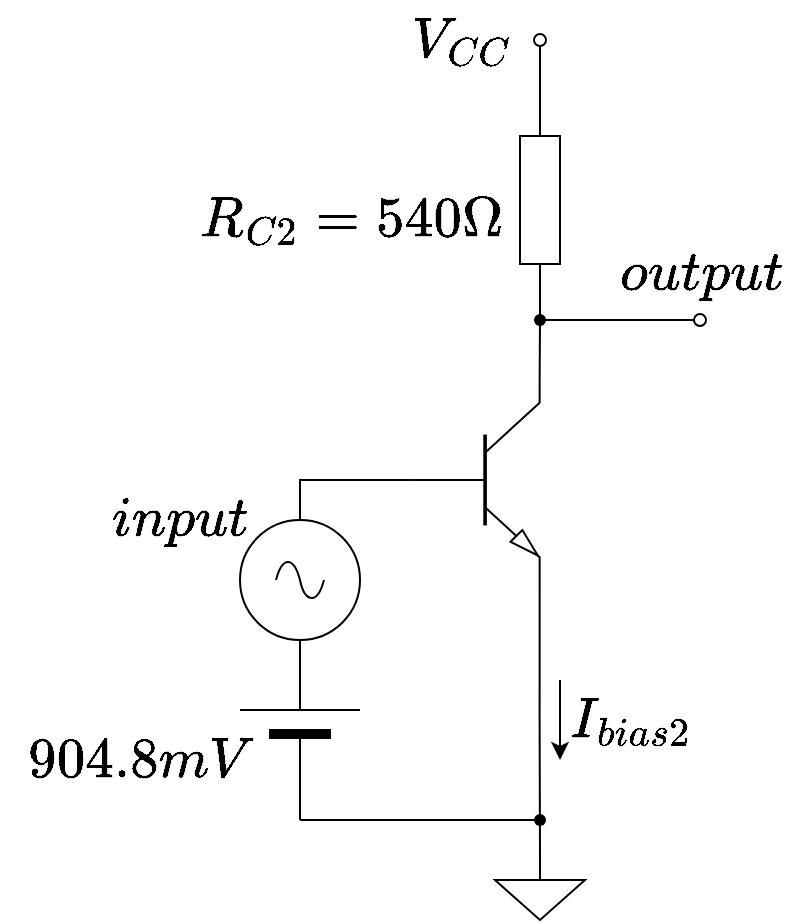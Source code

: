 <mxfile version="24.1.0" type="device">
  <diagram name="ページ1" id="jInCUQgzG5zf4pvRbxTS">
    <mxGraphModel dx="1407" dy="570" grid="1" gridSize="10" guides="1" tooltips="1" connect="1" arrows="1" fold="1" page="1" pageScale="1" pageWidth="1169" pageHeight="827" math="1" shadow="0">
      <root>
        <mxCell id="0" />
        <mxCell id="1" parent="0" />
        <mxCell id="ZAzHPlV7NRv7tE57W68_-8" value="" style="pointerEvents=1;verticalLabelPosition=bottom;shadow=0;dashed=0;align=center;html=1;verticalAlign=top;shape=mxgraph.electrical.signal_sources.signal_ground;fontFamily=Helvetica;fontSize=24;fontColor=default;" parent="1" vertex="1">
          <mxGeometry x="657.5" y="470" width="45" height="30" as="geometry" />
        </mxCell>
        <mxCell id="ZAzHPlV7NRv7tE57W68_-23" value="" style="verticalLabelPosition=bottom;shadow=0;dashed=0;align=center;html=1;verticalAlign=top;shape=mxgraph.electrical.transistors.npn_transistor_5;" parent="1" vertex="1">
          <mxGeometry x="616" y="230" width="64" height="100" as="geometry" />
        </mxCell>
        <mxCell id="HXUlw6FJ9orhyEfJi4zs-2" style="edgeStyle=orthogonalEdgeStyle;rounded=0;orthogonalLoop=1;jettySize=auto;html=1;exitX=0;exitY=0.5;exitDx=0;exitDy=0;exitPerimeter=0;entryX=0.5;entryY=1;entryDx=0;entryDy=0;strokeColor=default;align=center;verticalAlign=middle;fontFamily=Helvetica;fontSize=11;fontColor=default;labelBackgroundColor=default;endArrow=none;endFill=0;" parent="1" source="ZAzHPlV7NRv7tE57W68_-25" target="ZAzHPlV7NRv7tE57W68_-35" edge="1">
          <mxGeometry relative="1" as="geometry" />
        </mxCell>
        <mxCell id="ZAzHPlV7NRv7tE57W68_-25" value="" style="pointerEvents=1;verticalLabelPosition=bottom;shadow=0;dashed=0;align=center;html=1;verticalAlign=top;shape=mxgraph.electrical.resistors.resistor_1;direction=south;" parent="1" vertex="1">
          <mxGeometry x="670" y="90" width="20" height="100" as="geometry" />
        </mxCell>
        <mxCell id="ZAzHPlV7NRv7tE57W68_-30" style="edgeStyle=orthogonalEdgeStyle;rounded=0;orthogonalLoop=1;jettySize=auto;html=1;entryX=0;entryY=0.5;entryDx=0;entryDy=0;strokeColor=default;align=center;verticalAlign=middle;fontFamily=Helvetica;fontSize=11;fontColor=default;labelBackgroundColor=default;endArrow=none;endFill=0;" parent="1" source="ZAzHPlV7NRv7tE57W68_-26" target="ZAzHPlV7NRv7tE57W68_-29" edge="1">
          <mxGeometry relative="1" as="geometry" />
        </mxCell>
        <mxCell id="ZAzHPlV7NRv7tE57W68_-26" value="" style="shape=waypoint;sketch=0;fillStyle=solid;size=6;pointerEvents=1;points=[];fillColor=none;resizable=0;rotatable=0;perimeter=centerPerimeter;snapToPoint=1;fontFamily=Helvetica;fontSize=11;fontColor=default;labelBackgroundColor=default;" parent="1" vertex="1">
          <mxGeometry x="670" y="190" width="20" height="20" as="geometry" />
        </mxCell>
        <mxCell id="ZAzHPlV7NRv7tE57W68_-27" style="edgeStyle=orthogonalEdgeStyle;rounded=0;orthogonalLoop=1;jettySize=auto;html=1;exitX=1;exitY=0;exitDx=0;exitDy=0;exitPerimeter=0;entryX=0.544;entryY=0.997;entryDx=0;entryDy=0;entryPerimeter=0;strokeColor=default;align=center;verticalAlign=middle;fontFamily=Helvetica;fontSize=11;fontColor=default;labelBackgroundColor=default;endArrow=none;endFill=0;" parent="1" source="ZAzHPlV7NRv7tE57W68_-23" target="ZAzHPlV7NRv7tE57W68_-26" edge="1">
          <mxGeometry relative="1" as="geometry" />
        </mxCell>
        <mxCell id="ZAzHPlV7NRv7tE57W68_-28" style="edgeStyle=orthogonalEdgeStyle;rounded=0;orthogonalLoop=1;jettySize=auto;html=1;exitX=1;exitY=0.5;exitDx=0;exitDy=0;exitPerimeter=0;entryX=0.586;entryY=0.011;entryDx=0;entryDy=0;entryPerimeter=0;strokeColor=default;align=center;verticalAlign=middle;fontFamily=Helvetica;fontSize=11;fontColor=default;labelBackgroundColor=default;endArrow=none;endFill=0;" parent="1" source="ZAzHPlV7NRv7tE57W68_-25" target="ZAzHPlV7NRv7tE57W68_-26" edge="1">
          <mxGeometry relative="1" as="geometry" />
        </mxCell>
        <mxCell id="ZAzHPlV7NRv7tE57W68_-29" value="" style="verticalLabelPosition=bottom;shadow=0;dashed=0;align=center;html=1;verticalAlign=top;strokeWidth=1;shape=ellipse;perimeter=ellipsePerimeter;fontFamily=Helvetica;fontSize=11;fontColor=default;aspect=fixed;labelBackgroundColor=default;" parent="1" vertex="1">
          <mxGeometry x="757" y="197.0" width="6" height="6" as="geometry" />
        </mxCell>
        <mxCell id="ZAzHPlV7NRv7tE57W68_-35" value="" style="verticalLabelPosition=bottom;shadow=0;dashed=0;align=center;html=1;verticalAlign=top;strokeWidth=1;shape=ellipse;perimeter=ellipsePerimeter;fontFamily=Helvetica;fontSize=11;fontColor=default;aspect=fixed;labelBackgroundColor=default;" parent="1" vertex="1">
          <mxGeometry x="677" y="57.0" width="6" height="6" as="geometry" />
        </mxCell>
        <mxCell id="ZAzHPlV7NRv7tE57W68_-58" value="&lt;span style=&quot;font-size: 24px;&quot;&gt;`R_{C2}=540 \Omega`&lt;/span&gt;" style="text;html=1;align=center;verticalAlign=middle;resizable=0;points=[];autosize=1;strokeColor=none;fillColor=none;fontSize=11;fontFamily=Helvetica;fontColor=default;labelBackgroundColor=default;" parent="1" vertex="1">
          <mxGeometry x="455" y="130" width="260" height="40" as="geometry" />
        </mxCell>
        <mxCell id="ZAzHPlV7NRv7tE57W68_-59" value="&lt;span style=&quot;font-size: 24px;&quot;&gt;`output`&lt;/span&gt;" style="text;html=1;align=center;verticalAlign=middle;resizable=0;points=[];autosize=1;strokeColor=none;fillColor=none;fontSize=11;fontFamily=Helvetica;fontColor=default;labelBackgroundColor=default;" parent="1" vertex="1">
          <mxGeometry x="705" y="157" width="110" height="40" as="geometry" />
        </mxCell>
        <mxCell id="ZAzHPlV7NRv7tE57W68_-63" value="" style="endArrow=classic;html=1;rounded=0;labelBackgroundColor=default;strokeColor=default;fontFamily=Helvetica;fontSize=11;fontColor=default;shape=connector;align=center;verticalAlign=middle;edgeStyle=orthogonalEdgeStyle;" parent="1" edge="1">
          <mxGeometry width="50" height="50" relative="1" as="geometry">
            <mxPoint x="690" y="380" as="sourcePoint" />
            <mxPoint x="690" y="420" as="targetPoint" />
          </mxGeometry>
        </mxCell>
        <mxCell id="ZAzHPlV7NRv7tE57W68_-65" value="&lt;span style=&quot;font-size: 24px;&quot;&gt;`I_{bias2}`&lt;/span&gt;" style="text;html=1;align=center;verticalAlign=middle;resizable=0;points=[];autosize=1;strokeColor=none;fillColor=none;fontSize=11;fontFamily=Helvetica;fontColor=default;labelBackgroundColor=default;" parent="1" vertex="1">
          <mxGeometry x="660" y="380" width="130" height="40" as="geometry" />
        </mxCell>
        <mxCell id="ZAzHPlV7NRv7tE57W68_-66" value="&lt;span style=&quot;font-size: 24px;&quot;&gt;`V_{C C}`&lt;/span&gt;" style="text;html=1;align=center;verticalAlign=middle;resizable=0;points=[];autosize=1;strokeColor=none;fillColor=none;fontSize=11;fontFamily=Helvetica;fontColor=default;labelBackgroundColor=default;" parent="1" vertex="1">
          <mxGeometry x="575" y="40" width="130" height="40" as="geometry" />
        </mxCell>
        <mxCell id="HXUlw6FJ9orhyEfJi4zs-3" style="edgeStyle=orthogonalEdgeStyle;rounded=0;orthogonalLoop=1;jettySize=auto;html=1;exitX=1;exitY=1;exitDx=0;exitDy=0;exitPerimeter=0;entryX=0.5;entryY=0;entryDx=0;entryDy=0;entryPerimeter=0;strokeColor=default;align=center;verticalAlign=middle;fontFamily=Helvetica;fontSize=11;fontColor=default;labelBackgroundColor=default;endArrow=none;endFill=0;" parent="1" source="ZAzHPlV7NRv7tE57W68_-23" target="ZAzHPlV7NRv7tE57W68_-8" edge="1">
          <mxGeometry relative="1" as="geometry" />
        </mxCell>
        <mxCell id="HXUlw6FJ9orhyEfJi4zs-5" value="" style="shape=waypoint;sketch=0;fillStyle=solid;size=6;pointerEvents=1;points=[];fillColor=none;resizable=0;rotatable=0;perimeter=centerPerimeter;snapToPoint=1;fontFamily=Helvetica;fontSize=11;fontColor=default;labelBackgroundColor=default;" parent="1" vertex="1">
          <mxGeometry x="670" y="440" width="20" height="20" as="geometry" />
        </mxCell>
        <mxCell id="HXUlw6FJ9orhyEfJi4zs-7" style="edgeStyle=orthogonalEdgeStyle;rounded=0;orthogonalLoop=1;jettySize=auto;html=1;exitX=0.5;exitY=0;exitDx=0;exitDy=0;exitPerimeter=0;entryX=0;entryY=0.5;entryDx=0;entryDy=0;entryPerimeter=0;strokeColor=default;align=center;verticalAlign=middle;fontFamily=Helvetica;fontSize=11;fontColor=default;labelBackgroundColor=default;endArrow=none;endFill=0;" parent="1" source="HXUlw6FJ9orhyEfJi4zs-4" target="ZAzHPlV7NRv7tE57W68_-23" edge="1">
          <mxGeometry relative="1" as="geometry" />
        </mxCell>
        <mxCell id="HXUlw6FJ9orhyEfJi4zs-8" value="&lt;span style=&quot;font-size: 24px;&quot;&gt;`i nput`&lt;/span&gt;" style="text;html=1;align=center;verticalAlign=middle;resizable=0;points=[];autosize=1;strokeColor=none;fillColor=none;fontSize=11;fontFamily=Helvetica;fontColor=default;labelBackgroundColor=default;" parent="1" vertex="1">
          <mxGeometry x="450" y="280" width="100" height="40" as="geometry" />
        </mxCell>
        <mxCell id="ubgzC88JK5e_wKi03U-g-1" value="" style="verticalLabelPosition=bottom;shadow=0;dashed=0;align=center;fillColor=strokeColor;html=1;verticalAlign=top;strokeWidth=1;shape=mxgraph.electrical.miscellaneous.monocell_battery;direction=north;" vertex="1" parent="1">
          <mxGeometry x="530" y="350" width="60" height="100" as="geometry" />
        </mxCell>
        <mxCell id="HXUlw6FJ9orhyEfJi4zs-4" value="" style="pointerEvents=1;verticalLabelPosition=bottom;shadow=0;dashed=0;align=center;html=1;verticalAlign=top;shape=mxgraph.electrical.signal_sources.source;aspect=fixed;points=[[0.5,0,0],[1,0.5,0],[0.5,1,0],[0,0.5,0]];elSignalType=ac;fontFamily=Helvetica;fontSize=11;fontColor=default;labelBackgroundColor=default;" parent="1" vertex="1">
          <mxGeometry x="530" y="300" width="60" height="60" as="geometry" />
        </mxCell>
        <mxCell id="ubgzC88JK5e_wKi03U-g-2" style="edgeStyle=orthogonalEdgeStyle;rounded=0;orthogonalLoop=1;jettySize=auto;html=1;exitX=0;exitY=0.5;exitDx=0;exitDy=0;exitPerimeter=0;entryX=0.1;entryY=0.36;entryDx=0;entryDy=0;entryPerimeter=0;endArrow=none;endFill=0;" edge="1" parent="1" source="ubgzC88JK5e_wKi03U-g-1" target="HXUlw6FJ9orhyEfJi4zs-5">
          <mxGeometry relative="1" as="geometry">
            <Array as="points">
              <mxPoint x="600" y="450" />
              <mxPoint x="600" y="450" />
            </Array>
          </mxGeometry>
        </mxCell>
        <mxCell id="ubgzC88JK5e_wKi03U-g-3" value="&lt;span style=&quot;font-size: 24px;&quot;&gt;`904.8 mV`&lt;/span&gt;" style="text;html=1;align=center;verticalAlign=middle;resizable=0;points=[];autosize=1;strokeColor=none;fillColor=none;fontSize=11;fontFamily=Helvetica;fontColor=default;labelBackgroundColor=default;" vertex="1" parent="1">
          <mxGeometry x="410" y="400" width="140" height="40" as="geometry" />
        </mxCell>
      </root>
    </mxGraphModel>
  </diagram>
</mxfile>
